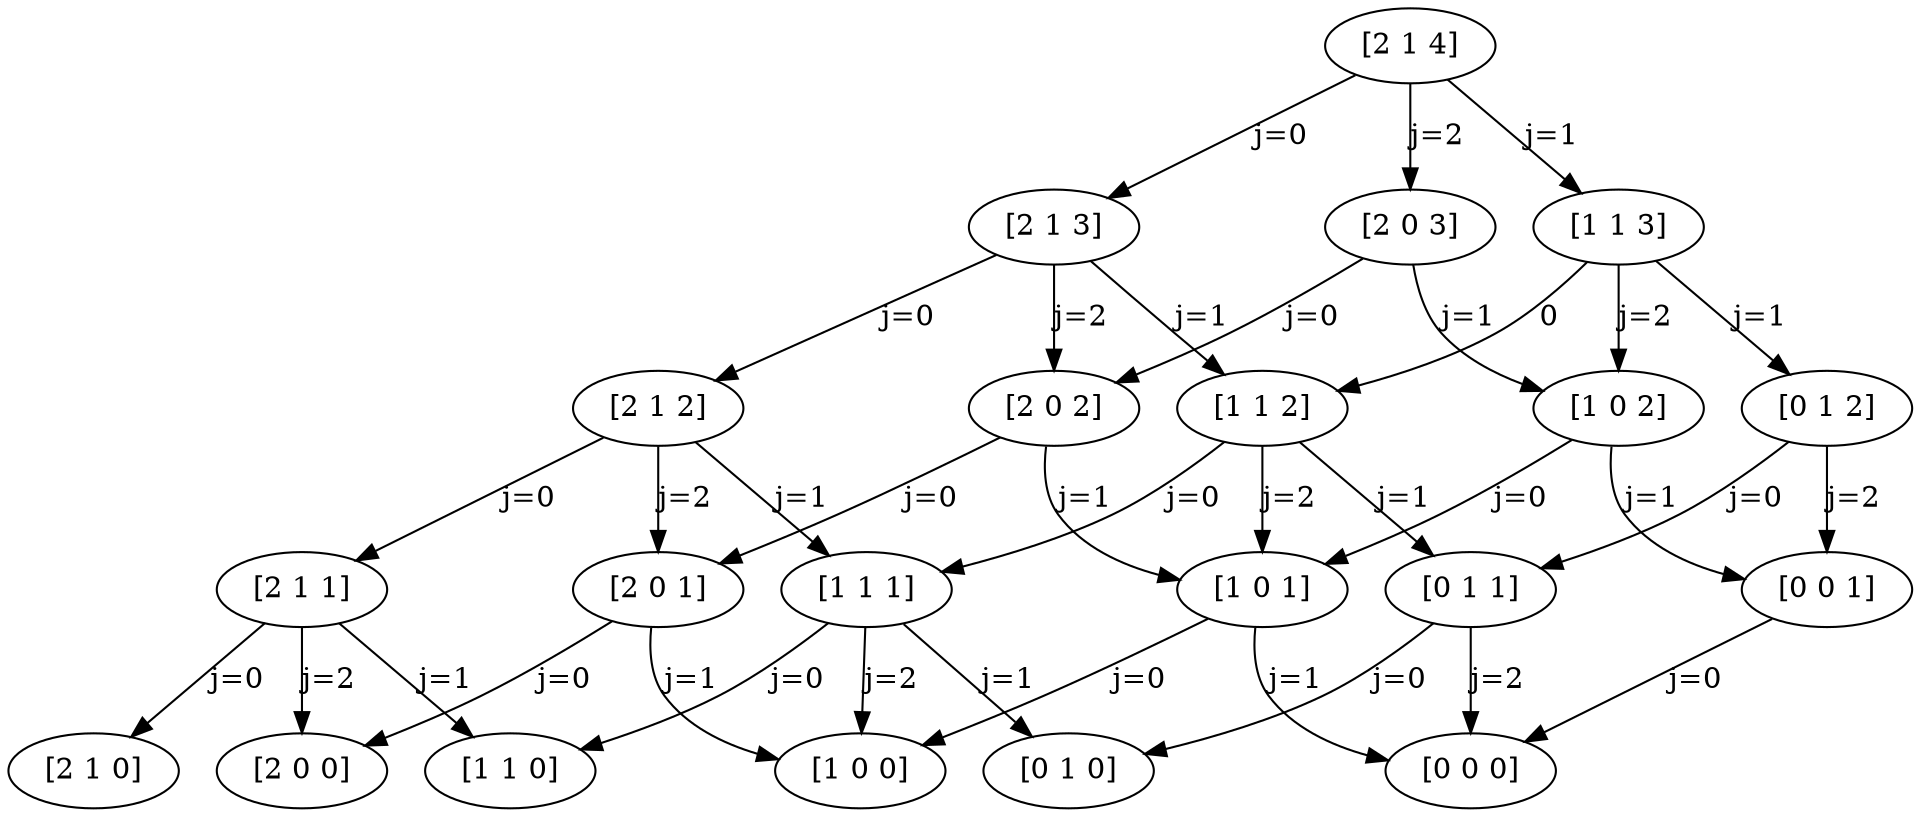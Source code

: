 digraph  {
	node [label="\N"];
	0	 [capacity="[2 1]",
		label="[2 1 0]",
		time=0,
		value=0.0];
	1	 [capacity="[2 1]",
		label="[2 1 1]",
		time=1,
		value=70.0];
	1 -> 0 [label="j=0",
	goal="[2 1 0]",
	not_best_politic=True,
	revenue=0,
	time=1,
	weight=0,
	weight_goal=0.0];
5 [capacity="[2 0]",
	label="[2 0 0]",
	time=0,
	value=0.0];
1 -> 5 [label="j=2",
goal="[2 0 0]",
not_best_politic=True,
revenue=200,
time=1,
weight=200.0,
weight_goal=0.0];
10 [capacity="[1 1]",
label="[1 1 0]",
time=0,
value=0.0];
1 -> 10 [label="j=1",
goal="[1 1 0]",
not_best_politic=False,
revenue=100,
time=1,
weight=100.0,
weight_goal=0.0];
2 [capacity="[2 1]",
label="[2 1 2]",
time=2,
value=138.0];
2 -> 1 [label="j=0",
goal="[2 1 1]",
not_best_politic=True,
revenue=0,
time=2,
weight=0,
weight_goal=70.0];
6 [capacity="[2 0]",
label="[2 0 1]",
time=1,
value=50.0];
2 -> 6 [label="j=2",
goal="[2 0 1]",
not_best_politic=False,
revenue=200,
time=2,
weight=180.0,
weight_goal=50.0];
11 [capacity="[1 1]",
label="[1 1 1]",
time=1,
value=70.0];
2 -> 11 [label="j=1",
goal="[1 1 1]",
not_best_politic=True,
revenue=100,
time=2,
weight=100.0,
weight_goal=70.0];
3 [capacity="[2 1]",
label="[2 1 3]",
time=3,
value=191.688];
3 -> 2 [label="j=0",
goal="[2 1 2]",
not_best_politic=True,
revenue=0,
time=3,
weight=0,
weight_goal=138.0];
7 [capacity="[2 0]",
label="[2 0 2]",
time=2,
value=100.0];
3 -> 7 [label="j=2",
goal="[2 0 2]",
not_best_politic=False,
revenue=200,
time=3,
weight=162.0,
weight_goal=100.0];
12 [capacity="[1 1]",
label="[1 1 2]",
time=2,
value=113.0];
3 -> 12 [label="j=1",
goal="[1 1 2]",
not_best_politic=True,
revenue=100,
time=3,
weight=75.0,
weight_goal=113.0];
4 [capacity="[2 1]",
label="[2 1 4]",
time=4,
value=231.25];
4 -> 3 [label="j=0",
goal="[2 1 3]",
not_best_politic=True,
revenue=0,
time=4,
weight=0,
weight_goal=191.688];
8 [capacity="[2 0]",
label="[2 0 3]",
time=3,
value=137.5];
4 -> 8 [label="j=2",
goal="[2 0 3]",
not_best_politic=False,
revenue=200,
time=4,
weight=145.812,
weight_goal=137.5];
13 [capacity="[1 1]",
label="[1 1 3]",
time=3,
value=141.703];
4 -> 13 [label="j=1",
goal="[1 1 3]",
not_best_politic=True,
revenue=100,
time=4,
weight=50.0156,
weight_goal=141.703];
6 -> 5 [label="j=0",
goal="[2 0 0]",
not_best_politic=True,
revenue=0,
time=1,
weight=0,
weight_goal=0.0];
15 [capacity="[1 0]",
label="[1 0 0]",
time=0,
value=0.0];
6 -> 15 [label="j=1",
goal="[1 0 0]",
not_best_politic=False,
revenue=100,
time=1,
weight=100.0,
weight_goal=0.0];
7 -> 6 [label="j=0",
goal="[2 0 1]",
not_best_politic=False,
revenue=0,
time=2,
weight=0,
weight_goal=50.0];
16 [capacity="[1 0]",
label="[1 0 1]",
time=1,
value=50.0];
7 -> 16 [label="j=1",
goal="[1 0 1]",
not_best_politic=True,
revenue=100,
time=2,
weight=100.0,
weight_goal=50.0];
8 -> 7 [label="j=0",
goal="[2 0 2]",
not_best_politic=False,
revenue=0,
time=3,
weight=0,
weight_goal=100.0];
17 [capacity="[1 0]",
label="[1 0 2]",
time=2,
value=75.0];
8 -> 17 [label="j=1",
goal="[1 0 2]",
not_best_politic=True,
revenue=100,
time=3,
weight=75.0,
weight_goal=75.0];
11 -> 10 [label="j=0",
goal="[1 1 0]",
not_best_politic=True,
revenue=0,
time=1,
weight=0,
weight_goal=0.0];
11 -> 15 [label="j=2",
goal="[1 0 0]",
not_best_politic=True,
revenue=200,
time=1,
weight=200.0,
weight_goal=0.0];
20 [capacity="[0 1]",
label="[0 1 0]",
time=0,
value=0.0];
11 -> 20 [label="j=1",
goal="[0 1 0]",
not_best_politic=False,
revenue=100,
time=1,
weight=100.0,
weight_goal=0.0];
12 -> 11 [label="j=0",
goal="[1 1 1]",
not_best_politic=True,
revenue=0,
time=2,
weight=0,
weight_goal=70.0];
12 -> 16 [label="j=2",
goal="[1 0 1]",
not_best_politic=False,
revenue=200,
time=2,
weight=180.0,
weight_goal=50.0];
21 [capacity="[0 1]",
label="[0 1 1]",
time=1,
value=20.0];
12 -> 21 [label="j=1",
goal="[0 1 1]",
not_best_politic=True,
revenue=100,
time=2,
weight=50.0,
weight_goal=20.0];
13 -> 12 [label=0,
goal="[1 1 2]",
not_best_politic=True,
revenue=0,
time=3,
weight=0,
weight_goal=113.0];
13 -> 17 [label="j=2",
goal="[1 0 2]",
not_best_politic=False,
revenue=200,
time=3,
weight=162.0,
weight_goal=75.0];
22 [capacity="[0 1]",
label="[0 1 2]",
time=2,
value=38.0];
13 -> 22 [label="j=1",
goal="[0 1 2]",
not_best_politic=True,
revenue=100,
time=3,
weight=25.0,
weight_goal=38.0];
16 -> 15 [label="j=0",
goal="[1 0 0]",
not_best_politic=True,
revenue=0,
time=1,
weight=0,
weight_goal=0.0];
25 [capacity="[0 0]",
label="[0 0 0]",
time=0,
value=0.0];
16 -> 25 [label="j=1",
goal="[0 0 0]",
not_best_politic=False,
revenue=100,
time=1,
weight=100.0,
weight_goal=0.0];
17 -> 16 [label="j=0",
goal="[1 0 1]",
not_best_politic=False,
revenue=0,
time=2,
weight=0,
weight_goal=50.0];
26 [capacity="[0 0]",
label="[0 0 1]",
time=1,
value=0.0];
17 -> 26 [label="j=1",
goal="[0 0 1]",
not_best_politic=True,
revenue=100,
time=2,
weight=50.0,
weight_goal=0.0];
21 -> 20 [label="j=0",
goal="[0 1 0]",
not_best_politic=False,
revenue=0,
time=1,
weight=0,
weight_goal=0.0];
21 -> 25 [label="j=2",
goal="[0 0 0]",
not_best_politic=True,
revenue=200,
time=1,
weight=200.0,
weight_goal=0.0];
22 -> 21 [label="j=0",
goal="[0 1 1]",
not_best_politic=True,
revenue=0,
time=2,
weight=0,
weight_goal=20.0];
22 -> 26 [label="j=2",
goal="[0 0 1]",
not_best_politic=False,
revenue=200,
time=2,
weight=180.0,
weight_goal=0.0];
26 -> 25 [label="j=0",
goal="[0 0 0]",
not_best_politic=False,
revenue=0,
time=1,
weight=0,
weight_goal=0.0];
}
